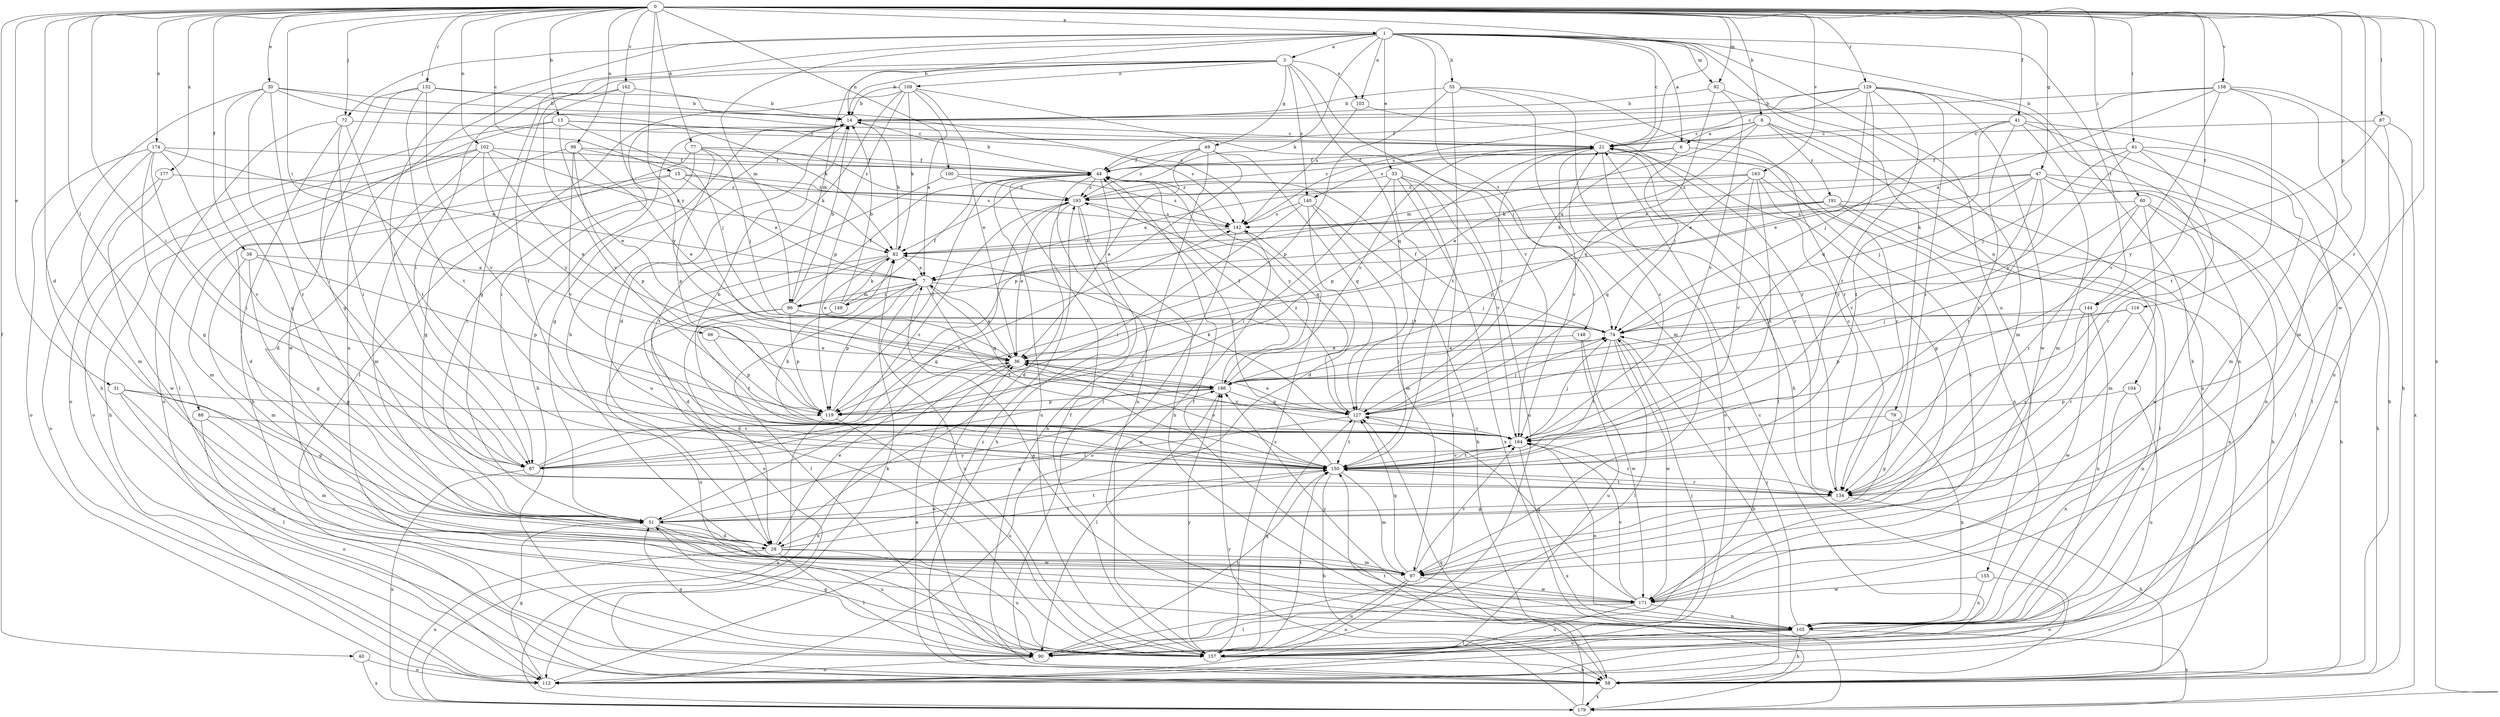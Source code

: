 strict digraph  {
0;
1;
3;
6;
7;
8;
13;
14;
15;
21;
28;
30;
31;
33;
36;
38;
40;
41;
44;
47;
49;
51;
55;
58;
60;
61;
66;
67;
72;
74;
77;
79;
82;
87;
88;
90;
92;
96;
97;
98;
100;
102;
103;
104;
105;
109;
112;
116;
119;
127;
129;
132;
134;
140;
142;
144;
148;
149;
150;
155;
157;
158;
162;
163;
164;
171;
174;
177;
179;
186;
191;
193;
0 -> 1  [label=a];
0 -> 8  [label=b];
0 -> 13  [label=b];
0 -> 15  [label=c];
0 -> 28  [label=d];
0 -> 30  [label=e];
0 -> 31  [label=e];
0 -> 38  [label=f];
0 -> 40  [label=f];
0 -> 41  [label=f];
0 -> 47  [label=g];
0 -> 60  [label=i];
0 -> 61  [label=i];
0 -> 66  [label=i];
0 -> 67  [label=i];
0 -> 72  [label=j];
0 -> 77  [label=k];
0 -> 87  [label=l];
0 -> 88  [label=l];
0 -> 92  [label=m];
0 -> 98  [label=n];
0 -> 100  [label=n];
0 -> 102  [label=n];
0 -> 116  [label=p];
0 -> 127  [label=q];
0 -> 129  [label=r];
0 -> 132  [label=r];
0 -> 134  [label=r];
0 -> 144  [label=t];
0 -> 158  [label=v];
0 -> 162  [label=v];
0 -> 163  [label=v];
0 -> 171  [label=w];
0 -> 174  [label=x];
0 -> 177  [label=x];
0 -> 179  [label=x];
0 -> 186  [label=y];
1 -> 3  [label=a];
1 -> 6  [label=a];
1 -> 14  [label=b];
1 -> 21  [label=c];
1 -> 33  [label=e];
1 -> 55  [label=h];
1 -> 58  [label=h];
1 -> 67  [label=i];
1 -> 72  [label=j];
1 -> 79  [label=k];
1 -> 82  [label=k];
1 -> 92  [label=m];
1 -> 96  [label=m];
1 -> 103  [label=n];
1 -> 144  [label=t];
1 -> 148  [label=t];
1 -> 155  [label=u];
1 -> 157  [label=u];
3 -> 14  [label=b];
3 -> 49  [label=g];
3 -> 51  [label=g];
3 -> 67  [label=i];
3 -> 96  [label=m];
3 -> 103  [label=n];
3 -> 109  [label=o];
3 -> 127  [label=q];
3 -> 140  [label=s];
3 -> 164  [label=v];
6 -> 44  [label=f];
6 -> 74  [label=j];
6 -> 134  [label=r];
6 -> 140  [label=s];
7 -> 74  [label=j];
7 -> 90  [label=l];
7 -> 96  [label=m];
7 -> 119  [label=p];
7 -> 127  [label=q];
7 -> 149  [label=t];
7 -> 150  [label=t];
7 -> 157  [label=u];
8 -> 6  [label=a];
8 -> 21  [label=c];
8 -> 36  [label=e];
8 -> 96  [label=m];
8 -> 104  [label=n];
8 -> 157  [label=u];
8 -> 191  [label=z];
13 -> 21  [label=c];
13 -> 36  [label=e];
13 -> 74  [label=j];
13 -> 90  [label=l];
13 -> 112  [label=o];
13 -> 142  [label=s];
14 -> 21  [label=c];
14 -> 51  [label=g];
14 -> 67  [label=i];
14 -> 157  [label=u];
15 -> 7  [label=a];
15 -> 28  [label=d];
15 -> 97  [label=m];
15 -> 142  [label=s];
15 -> 193  [label=z];
21 -> 44  [label=f];
21 -> 90  [label=l];
21 -> 112  [label=o];
21 -> 119  [label=p];
21 -> 134  [label=r];
21 -> 164  [label=v];
28 -> 14  [label=b];
28 -> 36  [label=e];
28 -> 90  [label=l];
28 -> 97  [label=m];
28 -> 150  [label=t];
28 -> 157  [label=u];
28 -> 179  [label=x];
30 -> 14  [label=b];
30 -> 21  [label=c];
30 -> 51  [label=g];
30 -> 58  [label=h];
30 -> 67  [label=i];
30 -> 82  [label=k];
30 -> 134  [label=r];
31 -> 51  [label=g];
31 -> 90  [label=l];
31 -> 105  [label=n];
31 -> 119  [label=p];
33 -> 67  [label=i];
33 -> 90  [label=l];
33 -> 150  [label=t];
33 -> 157  [label=u];
33 -> 164  [label=v];
33 -> 179  [label=x];
33 -> 193  [label=z];
36 -> 7  [label=a];
36 -> 164  [label=v];
36 -> 179  [label=x];
36 -> 186  [label=y];
38 -> 7  [label=a];
38 -> 51  [label=g];
38 -> 97  [label=m];
38 -> 119  [label=p];
40 -> 112  [label=o];
40 -> 179  [label=x];
41 -> 21  [label=c];
41 -> 58  [label=h];
41 -> 74  [label=j];
41 -> 97  [label=m];
41 -> 112  [label=o];
41 -> 134  [label=r];
41 -> 150  [label=t];
44 -> 14  [label=b];
44 -> 58  [label=h];
44 -> 105  [label=n];
44 -> 127  [label=q];
44 -> 157  [label=u];
44 -> 186  [label=y];
44 -> 193  [label=z];
47 -> 7  [label=a];
47 -> 58  [label=h];
47 -> 74  [label=j];
47 -> 82  [label=k];
47 -> 90  [label=l];
47 -> 105  [label=n];
47 -> 150  [label=t];
47 -> 164  [label=v];
47 -> 193  [label=z];
49 -> 36  [label=e];
49 -> 44  [label=f];
49 -> 90  [label=l];
49 -> 119  [label=p];
49 -> 127  [label=q];
49 -> 193  [label=z];
51 -> 28  [label=d];
51 -> 150  [label=t];
51 -> 157  [label=u];
51 -> 171  [label=w];
51 -> 186  [label=y];
55 -> 14  [label=b];
55 -> 58  [label=h];
55 -> 97  [label=m];
55 -> 119  [label=p];
55 -> 134  [label=r];
55 -> 150  [label=t];
58 -> 36  [label=e];
58 -> 82  [label=k];
58 -> 150  [label=t];
58 -> 179  [label=x];
60 -> 58  [label=h];
60 -> 97  [label=m];
60 -> 134  [label=r];
60 -> 142  [label=s];
60 -> 171  [label=w];
60 -> 186  [label=y];
61 -> 44  [label=f];
61 -> 74  [label=j];
61 -> 90  [label=l];
61 -> 97  [label=m];
61 -> 134  [label=r];
61 -> 186  [label=y];
66 -> 36  [label=e];
66 -> 119  [label=p];
67 -> 142  [label=s];
67 -> 179  [label=x];
67 -> 193  [label=z];
72 -> 21  [label=c];
72 -> 58  [label=h];
72 -> 67  [label=i];
72 -> 112  [label=o];
72 -> 150  [label=t];
74 -> 36  [label=e];
74 -> 44  [label=f];
74 -> 58  [label=h];
74 -> 90  [label=l];
74 -> 150  [label=t];
74 -> 171  [label=w];
77 -> 44  [label=f];
77 -> 51  [label=g];
77 -> 74  [label=j];
77 -> 119  [label=p];
77 -> 134  [label=r];
77 -> 193  [label=z];
79 -> 51  [label=g];
79 -> 105  [label=n];
79 -> 164  [label=v];
82 -> 7  [label=a];
82 -> 14  [label=b];
82 -> 28  [label=d];
82 -> 36  [label=e];
82 -> 112  [label=o];
87 -> 21  [label=c];
87 -> 105  [label=n];
87 -> 179  [label=x];
87 -> 186  [label=y];
88 -> 97  [label=m];
88 -> 112  [label=o];
88 -> 164  [label=v];
90 -> 14  [label=b];
90 -> 36  [label=e];
90 -> 51  [label=g];
90 -> 112  [label=o];
90 -> 150  [label=t];
92 -> 14  [label=b];
92 -> 97  [label=m];
92 -> 127  [label=q];
92 -> 164  [label=v];
96 -> 14  [label=b];
96 -> 28  [label=d];
96 -> 44  [label=f];
96 -> 74  [label=j];
96 -> 119  [label=p];
96 -> 157  [label=u];
97 -> 112  [label=o];
97 -> 127  [label=q];
97 -> 157  [label=u];
97 -> 164  [label=v];
97 -> 171  [label=w];
98 -> 36  [label=e];
98 -> 44  [label=f];
98 -> 82  [label=k];
98 -> 97  [label=m];
98 -> 119  [label=p];
98 -> 164  [label=v];
100 -> 142  [label=s];
100 -> 150  [label=t];
100 -> 193  [label=z];
102 -> 28  [label=d];
102 -> 36  [label=e];
102 -> 44  [label=f];
102 -> 58  [label=h];
102 -> 82  [label=k];
102 -> 112  [label=o];
102 -> 186  [label=y];
103 -> 134  [label=r];
103 -> 142  [label=s];
104 -> 105  [label=n];
104 -> 119  [label=p];
104 -> 157  [label=u];
105 -> 7  [label=a];
105 -> 44  [label=f];
105 -> 58  [label=h];
105 -> 74  [label=j];
105 -> 90  [label=l];
105 -> 157  [label=u];
105 -> 179  [label=x];
105 -> 186  [label=y];
109 -> 7  [label=a];
109 -> 14  [label=b];
109 -> 28  [label=d];
109 -> 36  [label=e];
109 -> 74  [label=j];
109 -> 82  [label=k];
109 -> 90  [label=l];
109 -> 119  [label=p];
112 -> 21  [label=c];
112 -> 51  [label=g];
112 -> 193  [label=z];
116 -> 74  [label=j];
116 -> 105  [label=n];
116 -> 119  [label=p];
116 -> 134  [label=r];
119 -> 44  [label=f];
119 -> 157  [label=u];
119 -> 179  [label=x];
127 -> 21  [label=c];
127 -> 36  [label=e];
127 -> 51  [label=g];
127 -> 74  [label=j];
127 -> 82  [label=k];
127 -> 150  [label=t];
127 -> 164  [label=v];
127 -> 193  [label=z];
129 -> 14  [label=b];
129 -> 36  [label=e];
129 -> 44  [label=f];
129 -> 105  [label=n];
129 -> 127  [label=q];
129 -> 134  [label=r];
129 -> 142  [label=s];
129 -> 150  [label=t];
129 -> 171  [label=w];
132 -> 14  [label=b];
132 -> 51  [label=g];
132 -> 142  [label=s];
132 -> 150  [label=t];
132 -> 164  [label=v];
132 -> 171  [label=w];
134 -> 21  [label=c];
134 -> 51  [label=g];
134 -> 58  [label=h];
134 -> 150  [label=t];
140 -> 28  [label=d];
140 -> 58  [label=h];
140 -> 67  [label=i];
140 -> 97  [label=m];
140 -> 142  [label=s];
142 -> 82  [label=k];
142 -> 112  [label=o];
142 -> 157  [label=u];
144 -> 74  [label=j];
144 -> 105  [label=n];
144 -> 134  [label=r];
144 -> 171  [label=w];
148 -> 36  [label=e];
148 -> 157  [label=u];
148 -> 171  [label=w];
149 -> 14  [label=b];
149 -> 44  [label=f];
149 -> 82  [label=k];
149 -> 150  [label=t];
150 -> 14  [label=b];
150 -> 36  [label=e];
150 -> 44  [label=f];
150 -> 58  [label=h];
150 -> 82  [label=k];
150 -> 97  [label=m];
150 -> 134  [label=r];
150 -> 164  [label=v];
155 -> 105  [label=n];
155 -> 112  [label=o];
155 -> 171  [label=w];
157 -> 44  [label=f];
157 -> 51  [label=g];
157 -> 58  [label=h];
157 -> 74  [label=j];
157 -> 127  [label=q];
157 -> 142  [label=s];
157 -> 150  [label=t];
157 -> 186  [label=y];
158 -> 7  [label=a];
158 -> 14  [label=b];
158 -> 21  [label=c];
158 -> 58  [label=h];
158 -> 97  [label=m];
158 -> 150  [label=t];
158 -> 164  [label=v];
162 -> 14  [label=b];
162 -> 150  [label=t];
162 -> 164  [label=v];
162 -> 186  [label=y];
163 -> 7  [label=a];
163 -> 51  [label=g];
163 -> 105  [label=n];
163 -> 127  [label=q];
163 -> 150  [label=t];
163 -> 164  [label=v];
163 -> 193  [label=z];
164 -> 21  [label=c];
164 -> 67  [label=i];
164 -> 74  [label=j];
164 -> 105  [label=n];
164 -> 134  [label=r];
164 -> 150  [label=t];
164 -> 179  [label=x];
171 -> 21  [label=c];
171 -> 90  [label=l];
171 -> 105  [label=n];
171 -> 127  [label=q];
171 -> 157  [label=u];
171 -> 164  [label=v];
174 -> 7  [label=a];
174 -> 44  [label=f];
174 -> 51  [label=g];
174 -> 67  [label=i];
174 -> 97  [label=m];
174 -> 112  [label=o];
174 -> 164  [label=v];
177 -> 112  [label=o];
177 -> 171  [label=w];
177 -> 193  [label=z];
179 -> 127  [label=q];
179 -> 186  [label=y];
186 -> 21  [label=c];
186 -> 44  [label=f];
186 -> 67  [label=i];
186 -> 74  [label=j];
186 -> 90  [label=l];
186 -> 119  [label=p];
186 -> 127  [label=q];
191 -> 58  [label=h];
191 -> 82  [label=k];
191 -> 90  [label=l];
191 -> 112  [label=o];
191 -> 142  [label=s];
191 -> 186  [label=y];
193 -> 21  [label=c];
193 -> 28  [label=d];
193 -> 36  [label=e];
193 -> 51  [label=g];
193 -> 58  [label=h];
193 -> 105  [label=n];
193 -> 142  [label=s];
}
